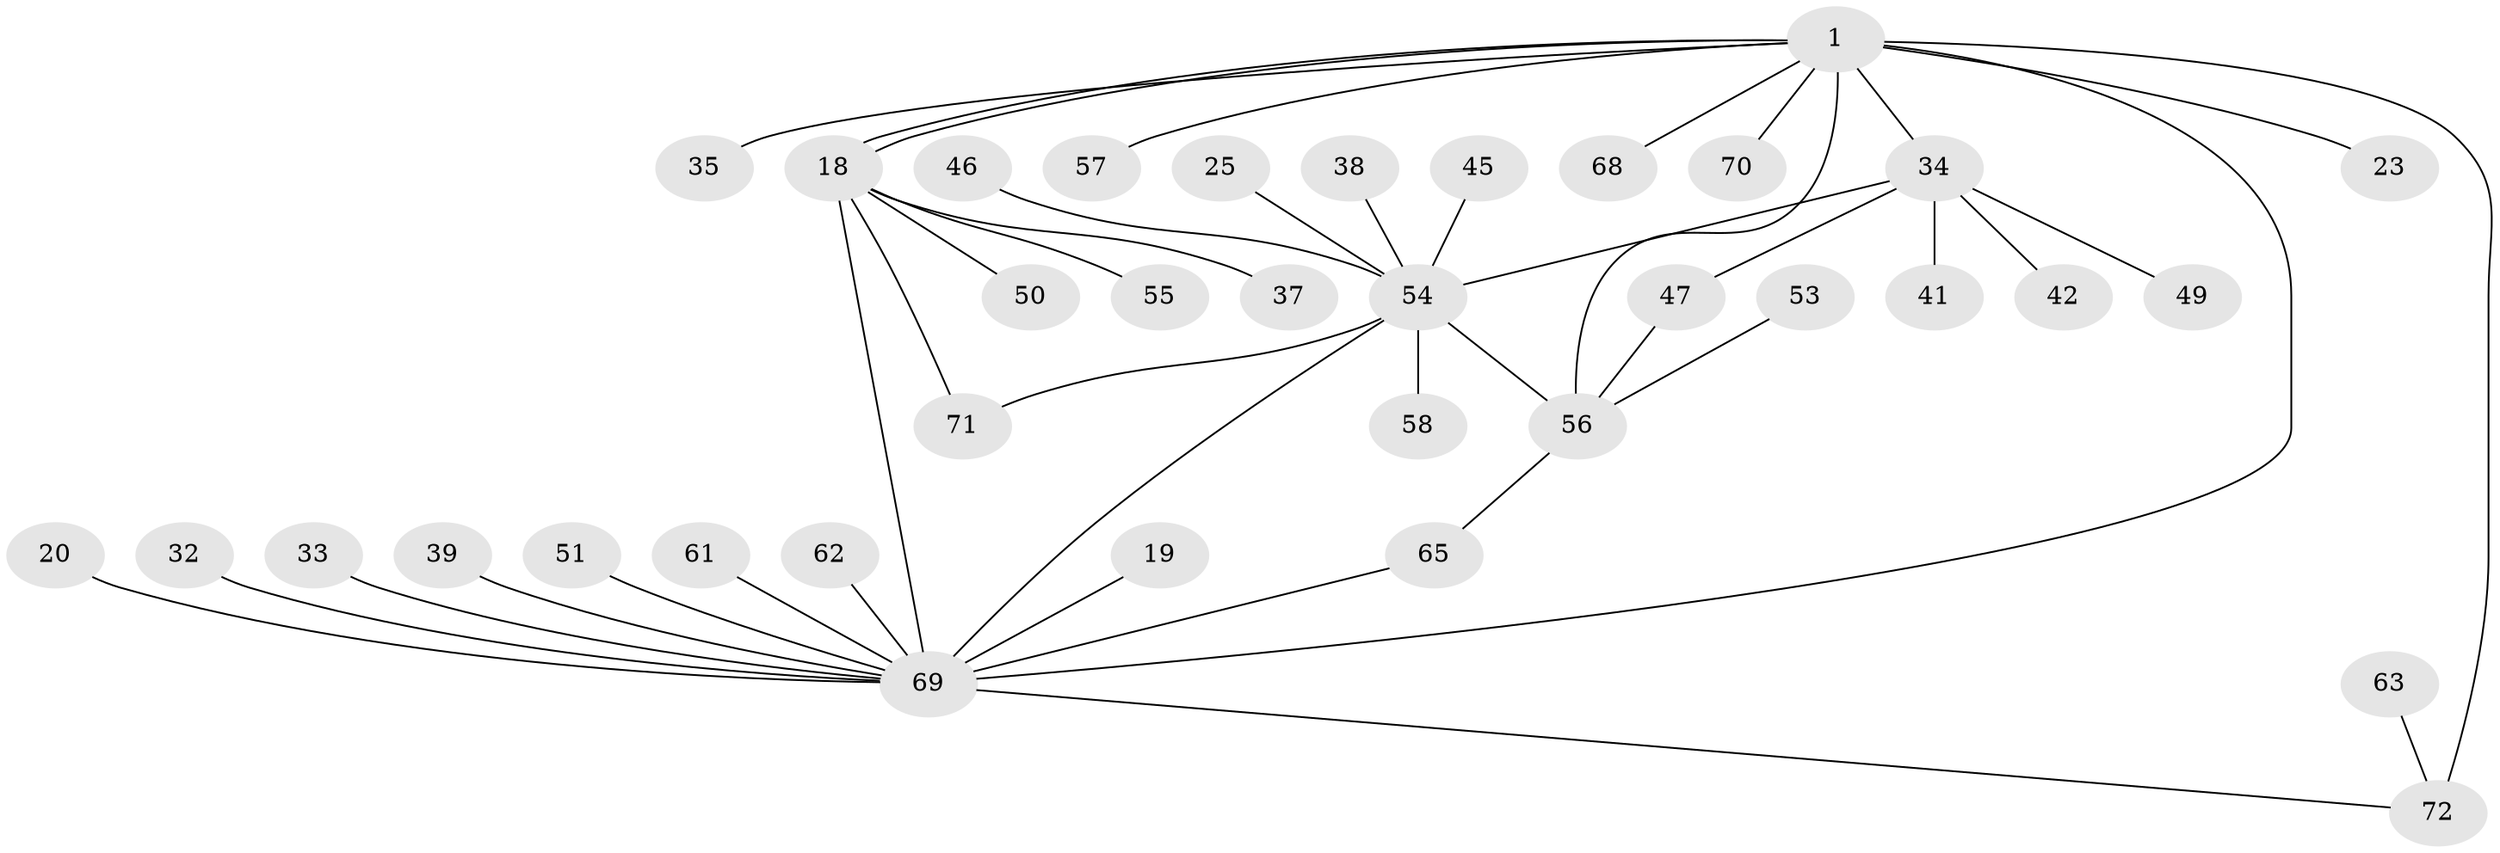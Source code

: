 // original degree distribution, {17: 0.013888888888888888, 12: 0.013888888888888888, 3: 0.09722222222222222, 2: 0.19444444444444445, 4: 0.06944444444444445, 6: 0.06944444444444445, 10: 0.013888888888888888, 1: 0.5138888888888888, 7: 0.013888888888888888}
// Generated by graph-tools (version 1.1) at 2025/51/03/04/25 21:51:26]
// undirected, 36 vertices, 43 edges
graph export_dot {
graph [start="1"]
  node [color=gray90,style=filled];
  1;
  18 [super="+14"];
  19;
  20;
  23;
  25;
  32;
  33;
  34 [super="+30"];
  35;
  37;
  38;
  39;
  41;
  42;
  45;
  46 [super="+40"];
  47;
  49 [super="+16"];
  50;
  51;
  53;
  54 [super="+9+7+52"];
  55;
  56 [super="+29+44+43"];
  57;
  58;
  61;
  62;
  63;
  65;
  68;
  69 [super="+67+66"];
  70;
  71 [super="+60"];
  72 [super="+17"];
  1 -- 18 [weight=2];
  1 -- 18;
  1 -- 23;
  1 -- 35;
  1 -- 56 [weight=3];
  1 -- 57;
  1 -- 68;
  1 -- 70;
  1 -- 69 [weight=2];
  1 -- 72 [weight=2];
  1 -- 34 [weight=2];
  18 -- 37;
  18 -- 55;
  18 -- 50;
  18 -- 71;
  18 -- 69 [weight=2];
  19 -- 69;
  20 -- 69;
  25 -- 54;
  32 -- 69;
  33 -- 69;
  34 -- 49;
  34 -- 54 [weight=2];
  34 -- 41;
  34 -- 42;
  34 -- 47;
  38 -- 54;
  39 -- 69;
  45 -- 54;
  46 -- 54;
  47 -- 56;
  51 -- 69;
  53 -- 56;
  54 -- 56 [weight=2];
  54 -- 58;
  54 -- 71;
  54 -- 69 [weight=3];
  56 -- 65;
  61 -- 69;
  62 -- 69;
  63 -- 72;
  65 -- 69;
  69 -- 72;
}
